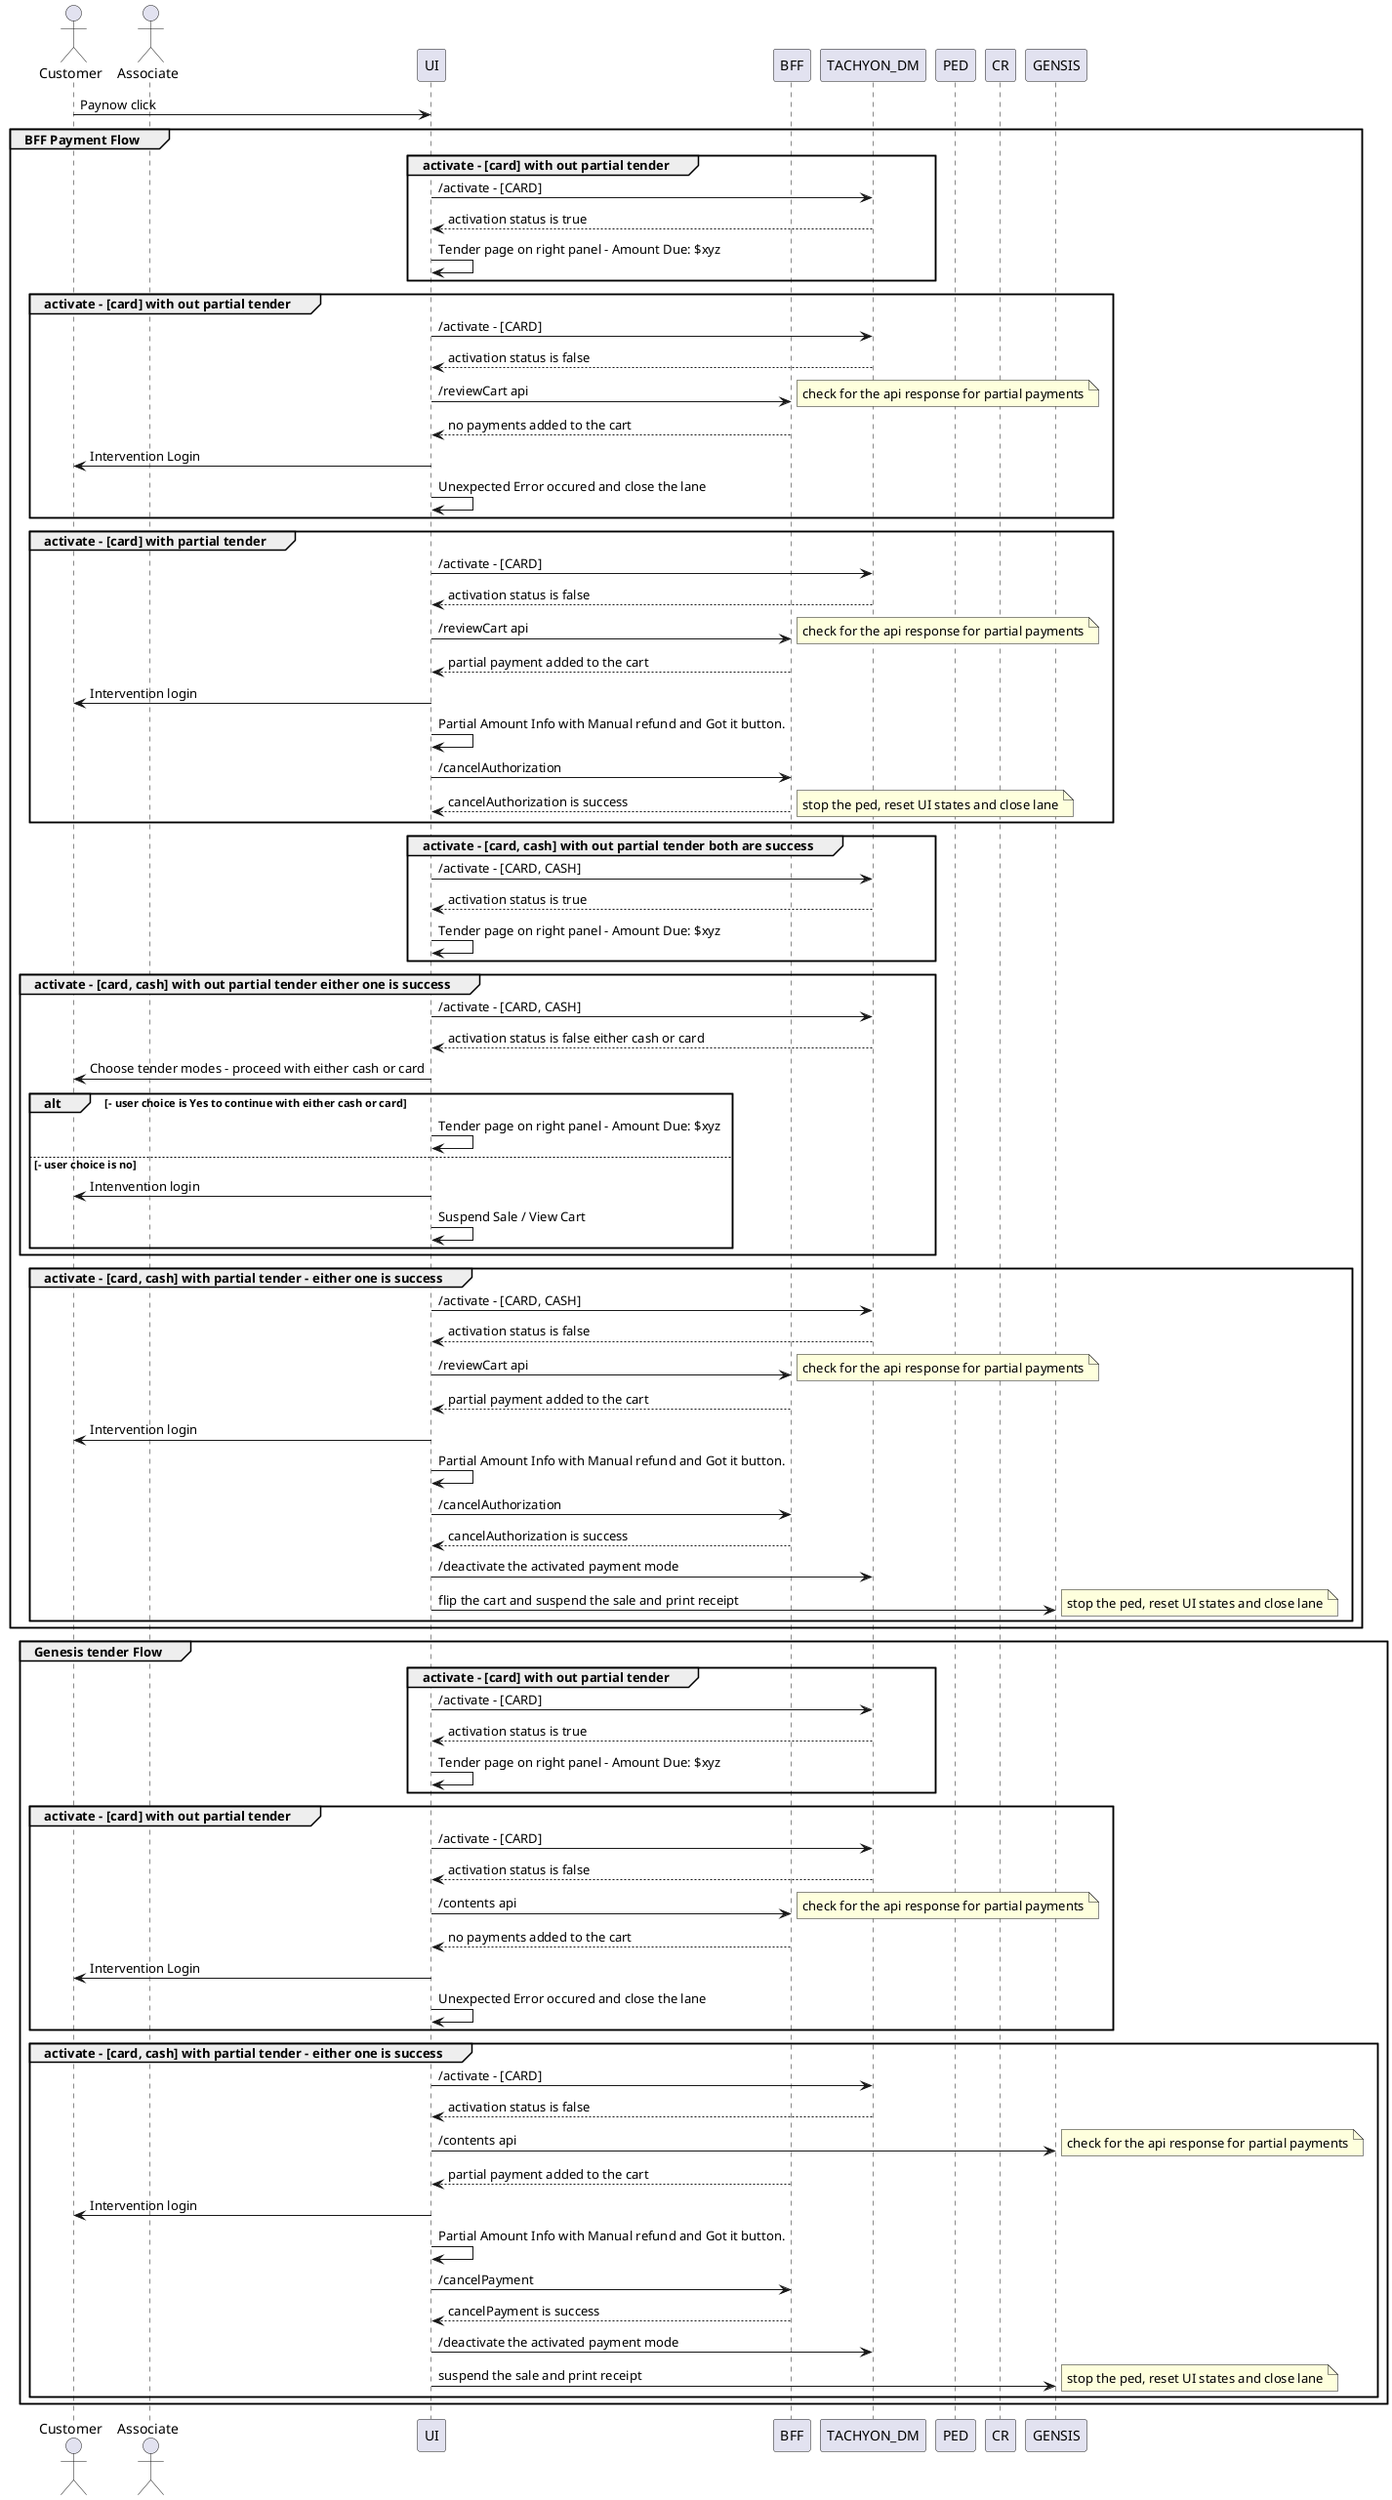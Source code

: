 @startuml
actor Customer as USER
actor Associate as ASSOCIATE
participant UI as UI
participant BFF as BFF
participant TACHYON_DM as TACHYON_DM
participant PED as PED
participant CR as CR

USER->UI: Paynow click
group BFF Payment Flow
group activate - [card] with out partial tender
UI->TACHYON_DM: /activate - [CARD]
TACHYON_DM-->UI: activation status is true
UI->UI: Tender page on right panel - Amount Due: $xyz
end
group activate - [card] with out partial tender
UI->TACHYON_DM: /activate - [CARD]
TACHYON_DM-->UI: activation status is false
UI->BFF: /reviewCart api
note right: check for the api response for partial payments
BFF-->UI: no payments added to the cart
UI->USER: Intervention Login
UI->UI: Unexpected Error occured and close the lane
end
group activate - [card] with partial tender
UI->TACHYON_DM: /activate - [CARD]
TACHYON_DM-->UI: activation status is false
UI->BFF: /reviewCart api
note right: check for the api response for partial payments
BFF-->UI: partial payment added to the cart
UI->USER: Intervention login
UI->UI: Partial Amount Info with Manual refund and Got it button.
UI->BFF: /cancelAuthorization
BFF-->UI: cancelAuthorization is success
note right: stop the ped, reset UI states and close lane
end

group activate - [card, cash] with out partial tender both are success
UI->TACHYON_DM: /activate - [CARD, CASH]
TACHYON_DM-->UI: activation status is true
UI->UI: Tender page on right panel - Amount Due: $xyz
end
group activate - [card, cash] with out partial tender either one is success
UI->TACHYON_DM: /activate - [CARD, CASH]
TACHYON_DM-->UI: activation status is false either cash or card
UI->USER: Choose tender modes - proceed with either cash or card
alt - user choice is Yes to continue with either cash or card
UI->UI: Tender page on right panel - Amount Due: $xyz
else - user choice is no
UI->USER: Intenvention login
UI->UI: Suspend Sale / View Cart
end
end
group activate - [card, cash] with partial tender - either one is success
UI->TACHYON_DM: /activate - [CARD, CASH]
TACHYON_DM-->UI: activation status is false
UI->BFF: /reviewCart api
note right: check for the api response for partial payments
BFF-->UI: partial payment added to the cart
UI->USER: Intervention login
UI->UI: Partial Amount Info with Manual refund and Got it button.
UI->BFF: /cancelAuthorization
BFF-->UI: cancelAuthorization is success
UI->TACHYON_DM: /deactivate the activated payment mode
UI->GENSIS:  flip the cart and suspend the sale and print receipt
note right: stop the ped, reset UI states and close lane
end
end

group Genesis tender Flow
group activate - [card] with out partial tender
UI->TACHYON_DM: /activate - [CARD]
TACHYON_DM-->UI: activation status is true
UI->UI: Tender page on right panel - Amount Due: $xyz
end
group activate - [card] with out partial tender
UI->TACHYON_DM: /activate - [CARD]
TACHYON_DM-->UI: activation status is false
UI->BFF: /contents api
note right: check for the api response for partial payments
BFF-->UI: no payments added to the cart
UI->USER: Intervention Login
UI->UI: Unexpected Error occured and close the lane
end
group activate - [card, cash] with partial tender - either one is success
UI->TACHYON_DM: /activate - [CARD]
TACHYON_DM-->UI: activation status is false
UI->GENSIS: /contents api
note right: check for the api response for partial payments
BFF-->UI: partial payment added to the cart
UI->USER: Intervention login
UI->UI: Partial Amount Info with Manual refund and Got it button.
UI->BFF: /cancelPayment
BFF-->UI: cancelPayment is success
UI->TACHYON_DM: /deactivate the activated payment mode
UI->GENSIS: suspend the sale and print receipt
note right: stop the ped, reset UI states and close lane
end
end

@enduml